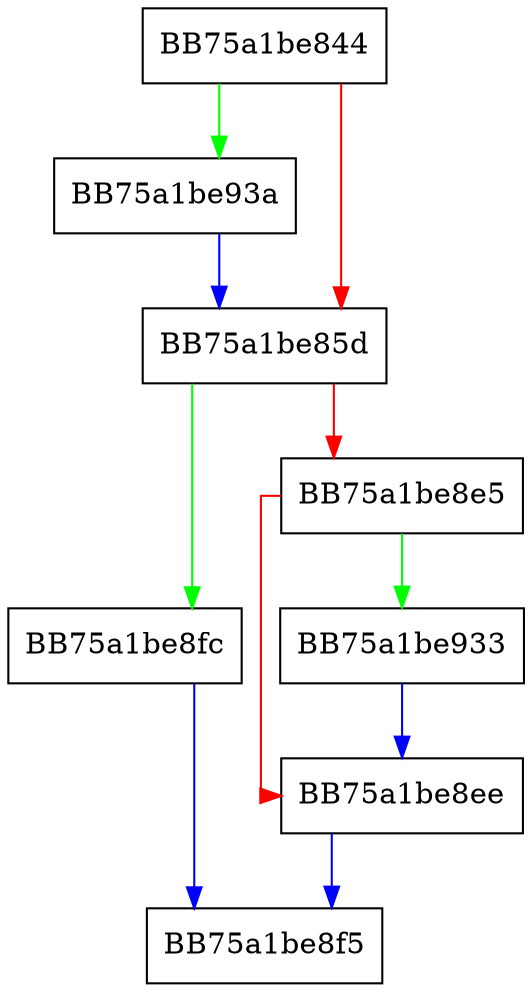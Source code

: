 digraph init {
  node [shape="box"];
  graph [splines=ortho];
  BB75a1be844 -> BB75a1be93a [color="green"];
  BB75a1be844 -> BB75a1be85d [color="red"];
  BB75a1be85d -> BB75a1be8fc [color="green"];
  BB75a1be85d -> BB75a1be8e5 [color="red"];
  BB75a1be8e5 -> BB75a1be933 [color="green"];
  BB75a1be8e5 -> BB75a1be8ee [color="red"];
  BB75a1be8ee -> BB75a1be8f5 [color="blue"];
  BB75a1be8fc -> BB75a1be8f5 [color="blue"];
  BB75a1be933 -> BB75a1be8ee [color="blue"];
  BB75a1be93a -> BB75a1be85d [color="blue"];
}